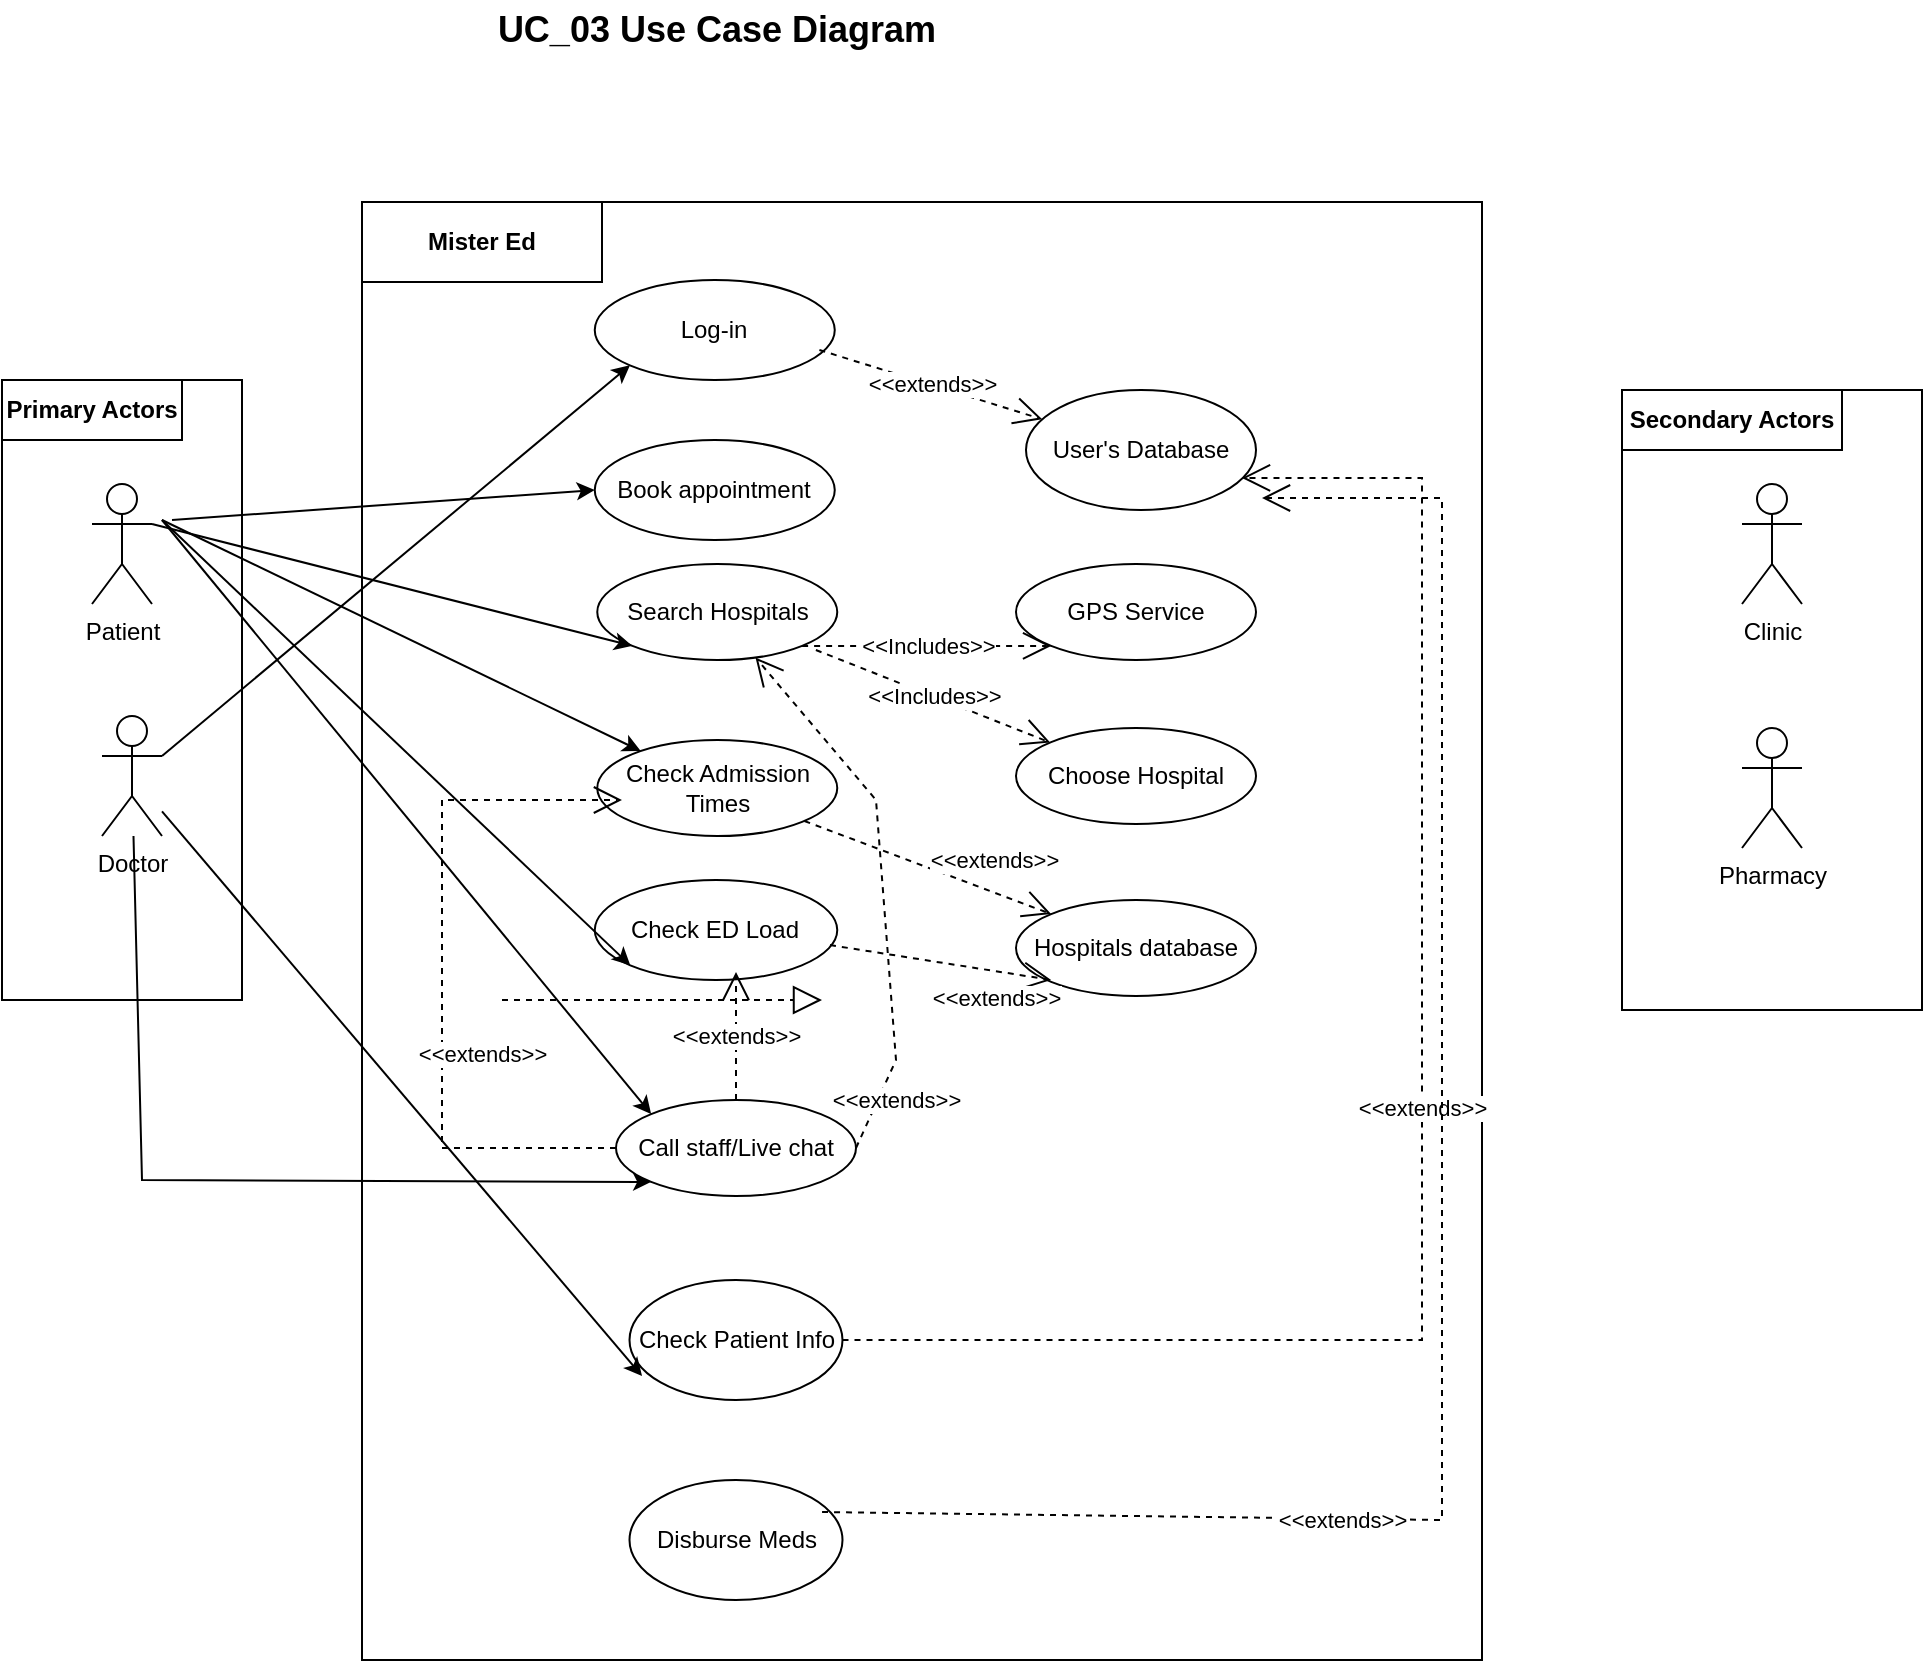 <mxfile version="24.7.15">
  <diagram name="Page-1" id="hzORNXav-0Q0C-apcLpn">
    <mxGraphModel dx="1434" dy="1859" grid="1" gridSize="10" guides="1" tooltips="1" connect="1" arrows="1" fold="1" page="1" pageScale="1" pageWidth="850" pageHeight="1100" math="0" shadow="0">
      <root>
        <mxCell id="0" />
        <mxCell id="1" parent="0" />
        <mxCell id="I_QVvolvyh0wgv4aYKM6-1" value="" style="rounded=0;whiteSpace=wrap;html=1;" vertex="1" parent="1">
          <mxGeometry x="90" y="150" width="120" height="310" as="geometry" />
        </mxCell>
        <mxCell id="I_QVvolvyh0wgv4aYKM6-2" value="Patient" style="shape=umlActor;verticalLabelPosition=bottom;verticalAlign=top;html=1;outlineConnect=0;" vertex="1" parent="1">
          <mxGeometry x="135" y="202" width="30" height="60" as="geometry" />
        </mxCell>
        <mxCell id="I_QVvolvyh0wgv4aYKM6-3" value="&lt;b&gt;Primary Actors&lt;/b&gt;" style="rounded=0;whiteSpace=wrap;html=1;" vertex="1" parent="1">
          <mxGeometry x="90" y="150" width="90" height="30" as="geometry" />
        </mxCell>
        <mxCell id="I_QVvolvyh0wgv4aYKM6-6" value="" style="rounded=0;whiteSpace=wrap;html=1;" vertex="1" parent="1">
          <mxGeometry x="270" y="61" width="560" height="729" as="geometry" />
        </mxCell>
        <mxCell id="I_QVvolvyh0wgv4aYKM6-7" value="&lt;b&gt; Mister Ed&lt;/b&gt;" style="rounded=0;whiteSpace=wrap;html=1;" vertex="1" parent="1">
          <mxGeometry x="270" y="61" width="120" height="40" as="geometry" />
        </mxCell>
        <mxCell id="I_QVvolvyh0wgv4aYKM6-15" value="Check ED Load" style="ellipse;whiteSpace=wrap;html=1;" vertex="1" parent="1">
          <mxGeometry x="386.38" y="400" width="121.25" height="50" as="geometry" />
        </mxCell>
        <mxCell id="I_QVvolvyh0wgv4aYKM6-17" value="Check Admission Times" style="ellipse;whiteSpace=wrap;html=1;" vertex="1" parent="1">
          <mxGeometry x="387.63" y="330" width="120" height="48" as="geometry" />
        </mxCell>
        <mxCell id="I_QVvolvyh0wgv4aYKM6-19" value="Hospitals database" style="ellipse;whiteSpace=wrap;html=1;" vertex="1" parent="1">
          <mxGeometry x="597" y="410" width="120" height="48" as="geometry" />
        </mxCell>
        <mxCell id="I_QVvolvyh0wgv4aYKM6-20" value="Search Hospitals" style="ellipse;whiteSpace=wrap;html=1;" vertex="1" parent="1">
          <mxGeometry x="387.63" y="242" width="120" height="48" as="geometry" />
        </mxCell>
        <mxCell id="I_QVvolvyh0wgv4aYKM6-21" value="" style="endArrow=classic;html=1;rounded=0;" edge="1" parent="1" target="I_QVvolvyh0wgv4aYKM6-17">
          <mxGeometry width="50" height="50" relative="1" as="geometry">
            <mxPoint x="170" y="220" as="sourcePoint" />
            <mxPoint x="450" y="280" as="targetPoint" />
          </mxGeometry>
        </mxCell>
        <mxCell id="I_QVvolvyh0wgv4aYKM6-22" value="" style="endArrow=classic;html=1;rounded=0;entryX=0;entryY=1;entryDx=0;entryDy=0;" edge="1" parent="1" target="I_QVvolvyh0wgv4aYKM6-15">
          <mxGeometry width="50" height="50" relative="1" as="geometry">
            <mxPoint x="170" y="220" as="sourcePoint" />
            <mxPoint x="450" y="280" as="targetPoint" />
          </mxGeometry>
        </mxCell>
        <mxCell id="I_QVvolvyh0wgv4aYKM6-23" value="Call staff/Live chat" style="ellipse;whiteSpace=wrap;html=1;" vertex="1" parent="1">
          <mxGeometry x="397" y="510" width="120" height="48" as="geometry" />
        </mxCell>
        <mxCell id="I_QVvolvyh0wgv4aYKM6-26" value="" style="endArrow=classic;html=1;rounded=0;entryX=0;entryY=1;entryDx=0;entryDy=0;exitX=1;exitY=0.333;exitDx=0;exitDy=0;exitPerimeter=0;" edge="1" parent="1" source="I_QVvolvyh0wgv4aYKM6-2" target="I_QVvolvyh0wgv4aYKM6-20">
          <mxGeometry width="50" height="50" relative="1" as="geometry">
            <mxPoint x="170" y="230" as="sourcePoint" />
            <mxPoint x="421" y="237" as="targetPoint" />
          </mxGeometry>
        </mxCell>
        <mxCell id="I_QVvolvyh0wgv4aYKM6-28" value="" style="endArrow=classic;html=1;rounded=0;entryX=0;entryY=0;entryDx=0;entryDy=0;" edge="1" parent="1" target="I_QVvolvyh0wgv4aYKM6-23">
          <mxGeometry width="50" height="50" relative="1" as="geometry">
            <mxPoint x="170" y="220" as="sourcePoint" />
            <mxPoint x="435" y="351" as="targetPoint" />
          </mxGeometry>
        </mxCell>
        <mxCell id="I_QVvolvyh0wgv4aYKM6-29" value="GPS Service" style="ellipse;whiteSpace=wrap;html=1;" vertex="1" parent="1">
          <mxGeometry x="597" y="242" width="120" height="48" as="geometry" />
        </mxCell>
        <mxCell id="I_QVvolvyh0wgv4aYKM6-31" value="&amp;lt;&amp;lt;Includes&amp;gt;&amp;gt;" style="endArrow=open;endSize=12;dashed=1;html=1;rounded=0;exitX=1;exitY=1;exitDx=0;exitDy=0;entryX=0;entryY=1;entryDx=0;entryDy=0;" edge="1" parent="1" source="I_QVvolvyh0wgv4aYKM6-20" target="I_QVvolvyh0wgv4aYKM6-29">
          <mxGeometry width="160" relative="1" as="geometry">
            <mxPoint x="317" y="420" as="sourcePoint" />
            <mxPoint x="477" y="420" as="targetPoint" />
          </mxGeometry>
        </mxCell>
        <mxCell id="I_QVvolvyh0wgv4aYKM6-32" value="Choose Hospital" style="ellipse;whiteSpace=wrap;html=1;" vertex="1" parent="1">
          <mxGeometry x="597" y="324" width="120" height="48" as="geometry" />
        </mxCell>
        <mxCell id="I_QVvolvyh0wgv4aYKM6-33" value="&amp;lt;&amp;lt;Includes&amp;gt;&amp;gt;" style="endArrow=open;endSize=12;dashed=1;html=1;rounded=0;exitX=0.911;exitY=0.896;exitDx=0;exitDy=0;exitPerimeter=0;" edge="1" parent="1" source="I_QVvolvyh0wgv4aYKM6-20" target="I_QVvolvyh0wgv4aYKM6-32">
          <mxGeometry width="160" relative="1" as="geometry">
            <mxPoint x="500" y="293" as="sourcePoint" />
            <mxPoint x="625" y="251" as="targetPoint" />
          </mxGeometry>
        </mxCell>
        <mxCell id="I_QVvolvyh0wgv4aYKM6-34" value="&amp;lt;&amp;lt;extends&amp;gt;&amp;gt;" style="endArrow=open;endSize=12;dashed=1;html=1;rounded=0;entryX=0;entryY=0;entryDx=0;entryDy=0;" edge="1" parent="1" source="I_QVvolvyh0wgv4aYKM6-17" target="I_QVvolvyh0wgv4aYKM6-19">
          <mxGeometry x="0.464" y="16" width="160" relative="1" as="geometry">
            <mxPoint x="507" y="295" as="sourcePoint" />
            <mxPoint x="624" y="341" as="targetPoint" />
            <mxPoint x="-1" as="offset" />
          </mxGeometry>
        </mxCell>
        <mxCell id="I_QVvolvyh0wgv4aYKM6-35" value="&amp;lt;&amp;lt;extends&amp;gt;&amp;gt;" style="endArrow=open;endSize=12;dashed=1;html=1;rounded=0;entryX=0;entryY=1;entryDx=0;entryDy=0;" edge="1" parent="1">
          <mxGeometry x="0.538" y="-13" width="160" relative="1" as="geometry">
            <mxPoint x="503.991" y="432.531" as="sourcePoint" />
            <mxPoint x="614.574" y="449.971" as="targetPoint" />
            <mxPoint as="offset" />
          </mxGeometry>
        </mxCell>
        <mxCell id="I_QVvolvyh0wgv4aYKM6-36" value="&amp;lt;&amp;lt;extends&amp;gt;&amp;gt;" style="endArrow=open;endSize=12;dashed=1;html=1;rounded=0;" edge="1" parent="1" source="I_QVvolvyh0wgv4aYKM6-23">
          <mxGeometry width="160" relative="1" as="geometry">
            <mxPoint x="507" y="295" as="sourcePoint" />
            <mxPoint x="457" y="446" as="targetPoint" />
            <mxPoint as="offset" />
          </mxGeometry>
        </mxCell>
        <mxCell id="I_QVvolvyh0wgv4aYKM6-37" value="&amp;lt;&amp;lt;extends&amp;gt;&amp;gt;" style="endArrow=open;endSize=12;dashed=1;html=1;rounded=0;entryX=0.103;entryY=0.625;entryDx=0;entryDy=0;exitX=0;exitY=0.5;exitDx=0;exitDy=0;entryPerimeter=0;" edge="1" parent="1" source="I_QVvolvyh0wgv4aYKM6-23" target="I_QVvolvyh0wgv4aYKM6-17">
          <mxGeometry x="-0.235" y="-20" width="160" relative="1" as="geometry">
            <mxPoint x="392.33" y="504.992" as="sourcePoint" />
            <mxPoint x="340" y="350" as="targetPoint" />
            <Array as="points">
              <mxPoint x="310" y="534" />
              <mxPoint x="310" y="360" />
            </Array>
            <mxPoint as="offset" />
          </mxGeometry>
        </mxCell>
        <mxCell id="I_QVvolvyh0wgv4aYKM6-38" value="&amp;lt;&amp;lt;extends&amp;gt;&amp;gt;" style="endArrow=open;endSize=12;dashed=1;html=1;rounded=0;exitX=1;exitY=0.5;exitDx=0;exitDy=0;" edge="1" parent="1" source="I_QVvolvyh0wgv4aYKM6-23" target="I_QVvolvyh0wgv4aYKM6-20">
          <mxGeometry x="-0.778" y="-8" width="160" relative="1" as="geometry">
            <mxPoint x="467" y="520" as="sourcePoint" />
            <mxPoint x="467" y="456" as="targetPoint" />
            <mxPoint as="offset" />
            <Array as="points">
              <mxPoint x="537" y="490" />
              <mxPoint x="527" y="360" />
            </Array>
          </mxGeometry>
        </mxCell>
        <mxCell id="I_QVvolvyh0wgv4aYKM6-39" value="&lt;b&gt;&lt;font style=&quot;font-size: 18px;&quot;&gt;UC_03 Use Case Diagram&lt;/font&gt;&lt;/b&gt;" style="text;html=1;align=center;verticalAlign=middle;whiteSpace=wrap;rounded=0;" vertex="1" parent="1">
          <mxGeometry x="310" y="-40" width="275" height="30" as="geometry" />
        </mxCell>
        <mxCell id="I_QVvolvyh0wgv4aYKM6-42" value="Log-in" style="ellipse;whiteSpace=wrap;html=1;" vertex="1" parent="1">
          <mxGeometry x="386.38" y="100" width="120" height="50" as="geometry" />
        </mxCell>
        <mxCell id="I_QVvolvyh0wgv4aYKM6-43" value="User&#39;s Database" style="ellipse;whiteSpace=wrap;html=1;" vertex="1" parent="1">
          <mxGeometry x="602" y="155" width="115" height="60" as="geometry" />
        </mxCell>
        <mxCell id="I_QVvolvyh0wgv4aYKM6-44" value="&amp;lt;&amp;lt;extends&amp;gt;&amp;gt;" style="endArrow=open;endSize=12;dashed=1;html=1;rounded=0;exitX=0.936;exitY=0.7;exitDx=0;exitDy=0;exitPerimeter=0;" edge="1" parent="1" source="I_QVvolvyh0wgv4aYKM6-42" target="I_QVvolvyh0wgv4aYKM6-43">
          <mxGeometry width="160" relative="1" as="geometry">
            <mxPoint x="500" y="293" as="sourcePoint" />
            <mxPoint x="625" y="293" as="targetPoint" />
          </mxGeometry>
        </mxCell>
        <mxCell id="I_QVvolvyh0wgv4aYKM6-45" value="Book appointment" style="ellipse;whiteSpace=wrap;html=1;" vertex="1" parent="1">
          <mxGeometry x="386.38" y="180" width="120" height="50" as="geometry" />
        </mxCell>
        <mxCell id="I_QVvolvyh0wgv4aYKM6-46" value="Doctor" style="shape=umlActor;verticalLabelPosition=bottom;verticalAlign=top;html=1;outlineConnect=0;" vertex="1" parent="1">
          <mxGeometry x="140" y="318" width="30" height="60" as="geometry" />
        </mxCell>
        <mxCell id="I_QVvolvyh0wgv4aYKM6-48" value="" style="endArrow=classic;html=1;rounded=0;entryX=0;entryY=1;entryDx=0;entryDy=0;exitX=1;exitY=0.333;exitDx=0;exitDy=0;exitPerimeter=0;" edge="1" parent="1" source="I_QVvolvyh0wgv4aYKM6-46" target="I_QVvolvyh0wgv4aYKM6-42">
          <mxGeometry width="50" height="50" relative="1" as="geometry">
            <mxPoint x="175" y="232" as="sourcePoint" />
            <mxPoint x="415" y="293" as="targetPoint" />
          </mxGeometry>
        </mxCell>
        <mxCell id="I_QVvolvyh0wgv4aYKM6-51" value="" style="endArrow=classic;html=1;rounded=0;entryX=0;entryY=1;entryDx=0;entryDy=0;" edge="1" parent="1" source="I_QVvolvyh0wgv4aYKM6-46" target="I_QVvolvyh0wgv4aYKM6-23">
          <mxGeometry width="50" height="50" relative="1" as="geometry">
            <mxPoint x="400" y="450" as="sourcePoint" />
            <mxPoint x="450" y="400" as="targetPoint" />
            <Array as="points">
              <mxPoint x="160" y="550" />
            </Array>
          </mxGeometry>
        </mxCell>
        <mxCell id="I_QVvolvyh0wgv4aYKM6-52" value="" style="endArrow=classic;html=1;rounded=0;entryX=0;entryY=0.5;entryDx=0;entryDy=0;" edge="1" parent="1" target="I_QVvolvyh0wgv4aYKM6-45">
          <mxGeometry width="50" height="50" relative="1" as="geometry">
            <mxPoint x="175" y="220" as="sourcePoint" />
            <mxPoint x="415" y="293" as="targetPoint" />
          </mxGeometry>
        </mxCell>
        <mxCell id="I_QVvolvyh0wgv4aYKM6-53" value="" style="rounded=0;whiteSpace=wrap;html=1;" vertex="1" parent="1">
          <mxGeometry x="900" y="155" width="150" height="310" as="geometry" />
        </mxCell>
        <mxCell id="I_QVvolvyh0wgv4aYKM6-54" value="&lt;b&gt;Secondary Actors&lt;/b&gt;" style="rounded=0;whiteSpace=wrap;html=1;" vertex="1" parent="1">
          <mxGeometry x="900" y="155" width="110" height="30" as="geometry" />
        </mxCell>
        <mxCell id="I_QVvolvyh0wgv4aYKM6-55" value="Clinic" style="shape=umlActor;verticalLabelPosition=bottom;verticalAlign=top;html=1;outlineConnect=0;" vertex="1" parent="1">
          <mxGeometry x="960" y="202" width="30" height="60" as="geometry" />
        </mxCell>
        <mxCell id="I_QVvolvyh0wgv4aYKM6-56" value="Pharmacy" style="shape=umlActor;verticalLabelPosition=bottom;verticalAlign=top;html=1;outlineConnect=0;" vertex="1" parent="1">
          <mxGeometry x="960" y="324" width="30" height="60" as="geometry" />
        </mxCell>
        <mxCell id="I_QVvolvyh0wgv4aYKM6-57" value="Check Patient Info" style="ellipse;whiteSpace=wrap;html=1;" vertex="1" parent="1">
          <mxGeometry x="403.75" y="600" width="106.5" height="60" as="geometry" />
        </mxCell>
        <mxCell id="I_QVvolvyh0wgv4aYKM6-58" value="Disburse Meds" style="ellipse;whiteSpace=wrap;html=1;" vertex="1" parent="1">
          <mxGeometry x="403.75" y="700" width="106.5" height="60" as="geometry" />
        </mxCell>
        <mxCell id="I_QVvolvyh0wgv4aYKM6-59" value="" style="endArrow=classic;html=1;rounded=0;entryX=0.059;entryY=0.8;entryDx=0;entryDy=0;entryPerimeter=0;" edge="1" parent="1" source="I_QVvolvyh0wgv4aYKM6-46" target="I_QVvolvyh0wgv4aYKM6-57">
          <mxGeometry width="50" height="50" relative="1" as="geometry">
            <mxPoint x="400" y="480" as="sourcePoint" />
            <mxPoint x="450" y="430" as="targetPoint" />
          </mxGeometry>
        </mxCell>
        <mxCell id="I_QVvolvyh0wgv4aYKM6-60" value="" style="endArrow=block;dashed=1;endFill=0;endSize=12;html=1;rounded=0;" edge="1" parent="1">
          <mxGeometry width="160" relative="1" as="geometry">
            <mxPoint x="340" y="460" as="sourcePoint" />
            <mxPoint x="500" y="460" as="targetPoint" />
          </mxGeometry>
        </mxCell>
        <mxCell id="I_QVvolvyh0wgv4aYKM6-61" value="&amp;lt;&amp;lt;extends&amp;gt;&amp;gt;" style="endArrow=open;endSize=12;dashed=1;html=1;rounded=0;exitX=1;exitY=0.5;exitDx=0;exitDy=0;entryX=0.939;entryY=0.733;entryDx=0;entryDy=0;entryPerimeter=0;" edge="1" parent="1" source="I_QVvolvyh0wgv4aYKM6-57" target="I_QVvolvyh0wgv4aYKM6-43">
          <mxGeometry width="160" relative="1" as="geometry">
            <mxPoint x="509" y="145" as="sourcePoint" />
            <mxPoint x="760" y="630" as="targetPoint" />
            <Array as="points">
              <mxPoint x="800" y="630" />
              <mxPoint x="800" y="199" />
            </Array>
          </mxGeometry>
        </mxCell>
        <mxCell id="I_QVvolvyh0wgv4aYKM6-62" value="&amp;lt;&amp;lt;extends&amp;gt;&amp;gt;" style="endArrow=open;endSize=12;dashed=1;html=1;rounded=0;exitX=0.904;exitY=0.267;exitDx=0;exitDy=0;entryX=0.939;entryY=0.733;entryDx=0;entryDy=0;entryPerimeter=0;exitPerimeter=0;" edge="1" parent="1" source="I_QVvolvyh0wgv4aYKM6-58">
          <mxGeometry x="-0.429" y="-1" width="160" relative="1" as="geometry">
            <mxPoint x="520" y="640" as="sourcePoint" />
            <mxPoint x="720" y="209" as="targetPoint" />
            <Array as="points">
              <mxPoint x="810" y="720" />
              <mxPoint x="810" y="209" />
            </Array>
            <mxPoint as="offset" />
          </mxGeometry>
        </mxCell>
      </root>
    </mxGraphModel>
  </diagram>
</mxfile>
